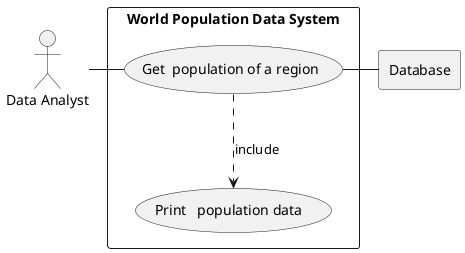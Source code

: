 @startuml

actor DA as "Data Analyst"

rectangle Database

rectangle "World Population Data System" {
    usecase UC1 as "Get  population of a region
"

    usecase UCa as "Print   population data "

    DA - UC1
    UC1 ..> UCa : include
    UC1 - Database
}
@enduml